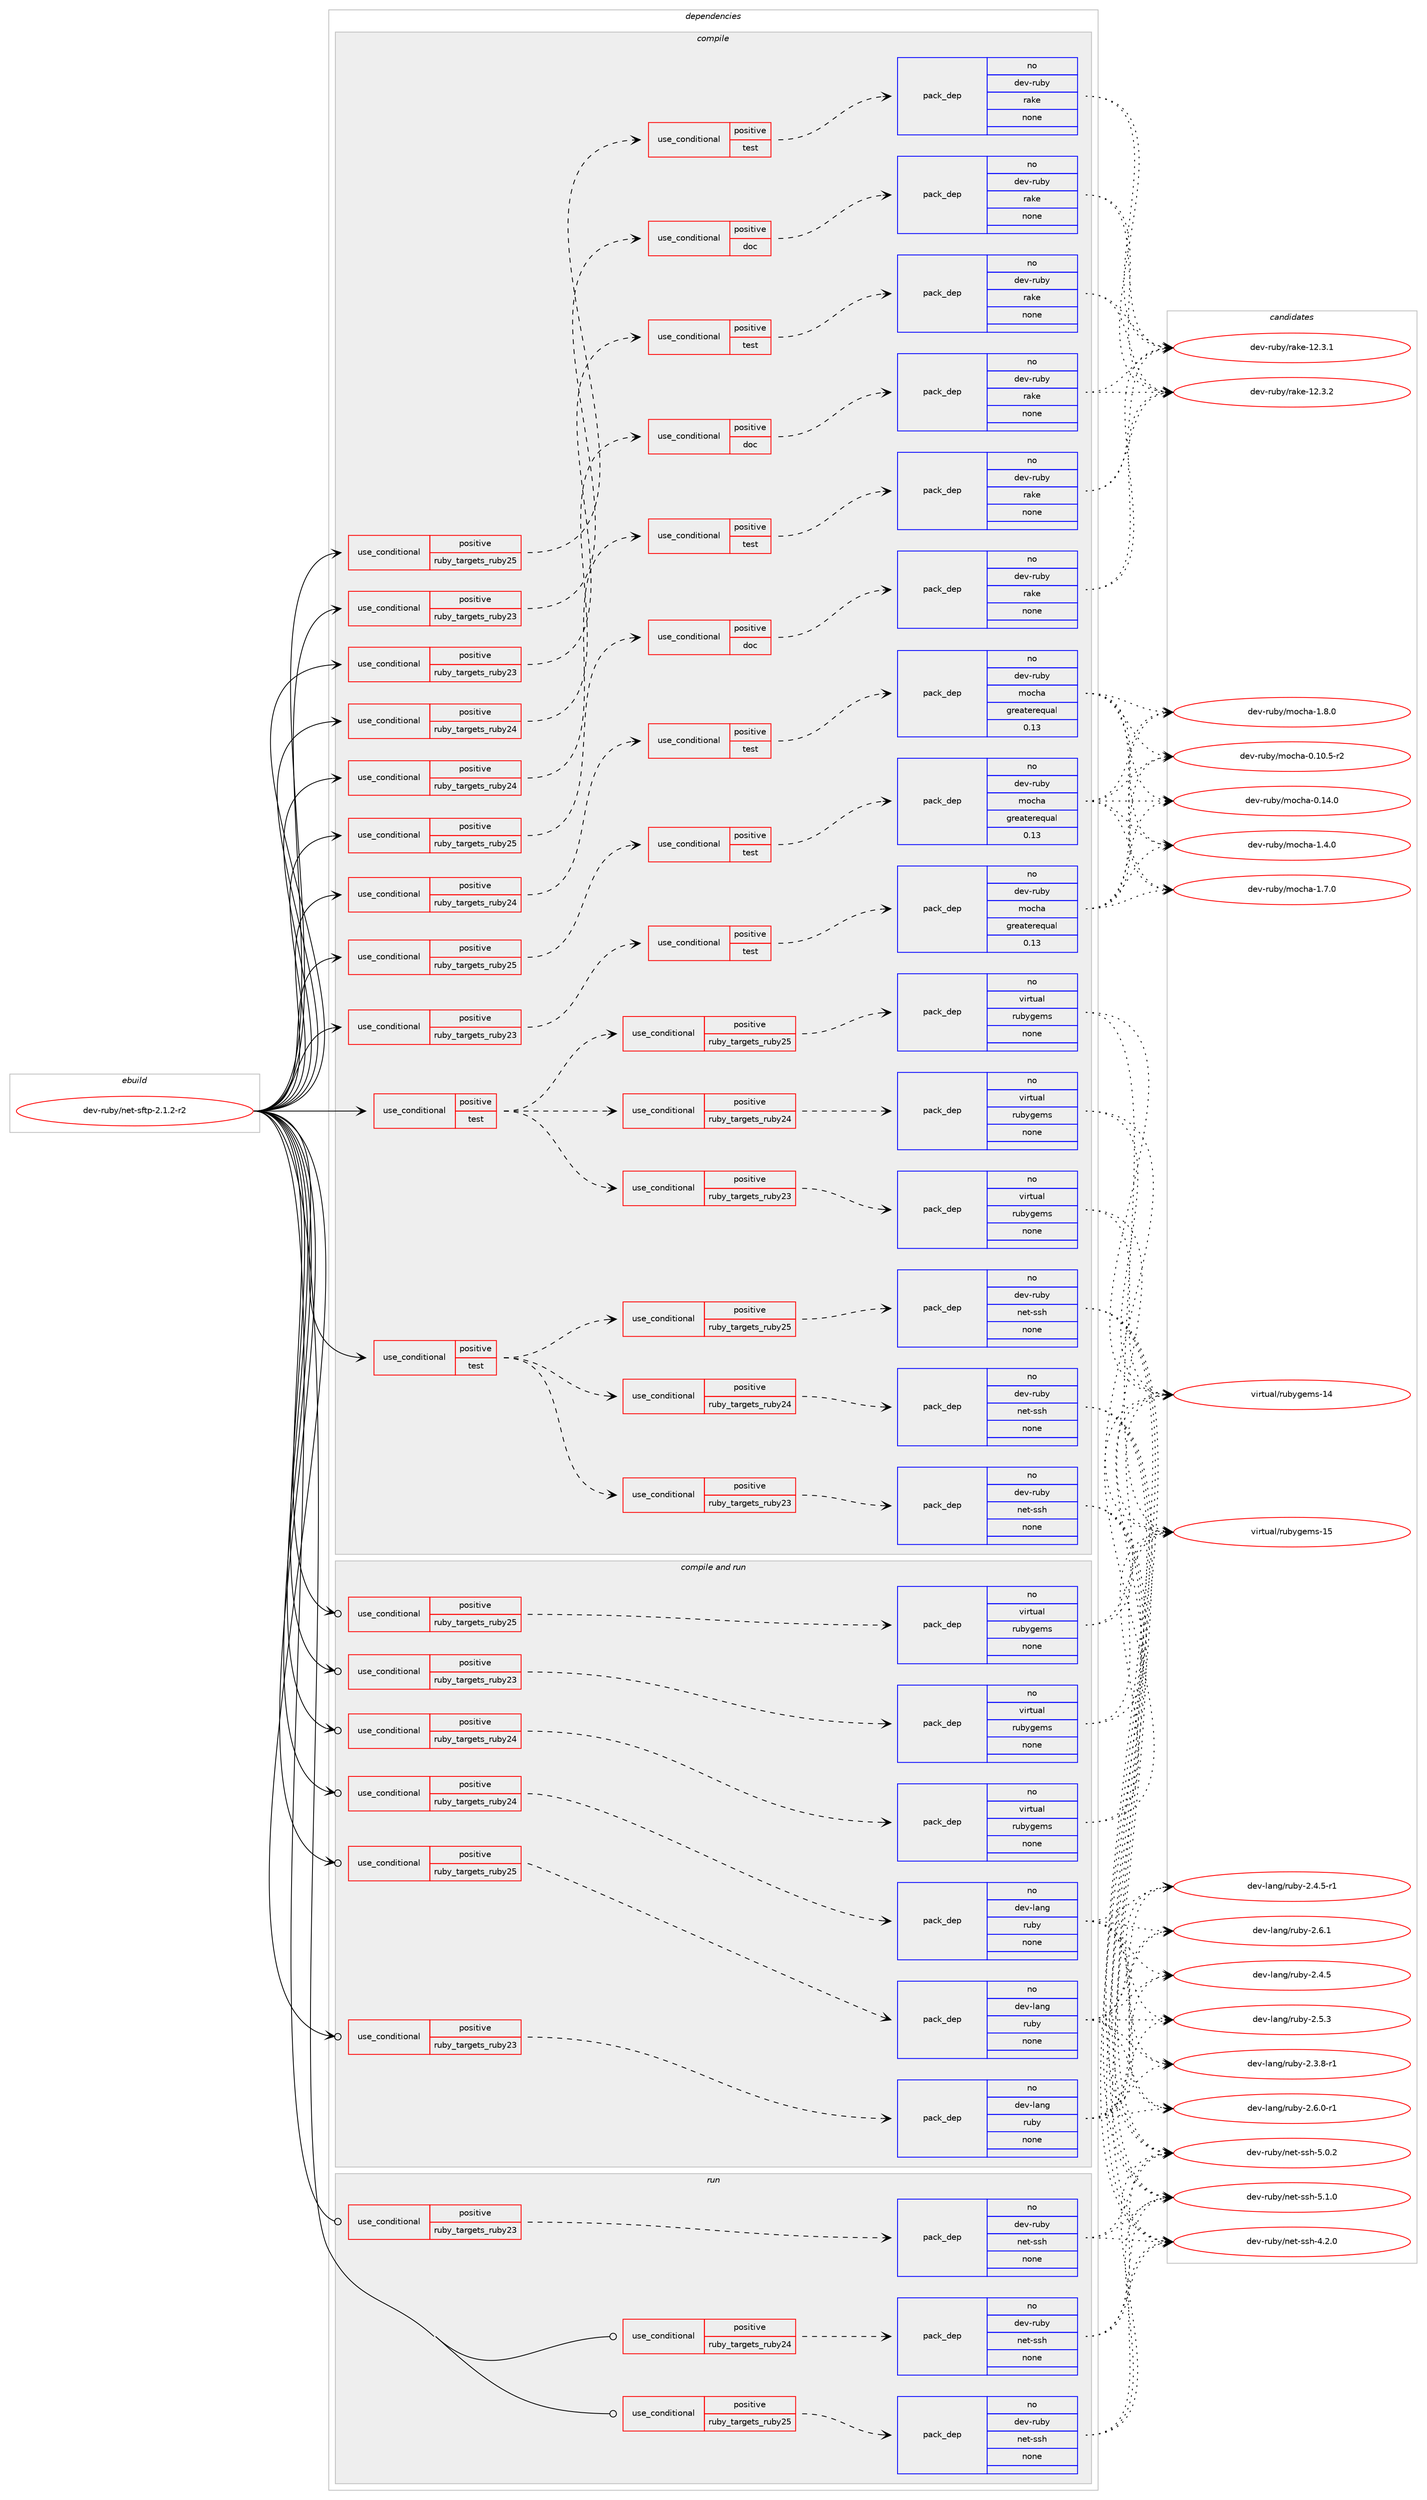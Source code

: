 digraph prolog {

# *************
# Graph options
# *************

newrank=true;
concentrate=true;
compound=true;
graph [rankdir=LR,fontname=Helvetica,fontsize=10,ranksep=1.5];#, ranksep=2.5, nodesep=0.2];
edge  [arrowhead=vee];
node  [fontname=Helvetica,fontsize=10];

# **********
# The ebuild
# **********

subgraph cluster_leftcol {
color=gray;
rank=same;
label=<<i>ebuild</i>>;
id [label="dev-ruby/net-sftp-2.1.2-r2", color=red, width=4, href="../dev-ruby/net-sftp-2.1.2-r2.svg"];
}

# ****************
# The dependencies
# ****************

subgraph cluster_midcol {
color=gray;
label=<<i>dependencies</i>>;
subgraph cluster_compile {
fillcolor="#eeeeee";
style=filled;
label=<<i>compile</i>>;
subgraph cond407207 {
dependency1507328 [label=<<TABLE BORDER="0" CELLBORDER="1" CELLSPACING="0" CELLPADDING="4"><TR><TD ROWSPAN="3" CELLPADDING="10">use_conditional</TD></TR><TR><TD>positive</TD></TR><TR><TD>ruby_targets_ruby23</TD></TR></TABLE>>, shape=none, color=red];
subgraph cond407208 {
dependency1507329 [label=<<TABLE BORDER="0" CELLBORDER="1" CELLSPACING="0" CELLPADDING="4"><TR><TD ROWSPAN="3" CELLPADDING="10">use_conditional</TD></TR><TR><TD>positive</TD></TR><TR><TD>doc</TD></TR></TABLE>>, shape=none, color=red];
subgraph pack1076624 {
dependency1507330 [label=<<TABLE BORDER="0" CELLBORDER="1" CELLSPACING="0" CELLPADDING="4" WIDTH="220"><TR><TD ROWSPAN="6" CELLPADDING="30">pack_dep</TD></TR><TR><TD WIDTH="110">no</TD></TR><TR><TD>dev-ruby</TD></TR><TR><TD>rake</TD></TR><TR><TD>none</TD></TR><TR><TD></TD></TR></TABLE>>, shape=none, color=blue];
}
dependency1507329:e -> dependency1507330:w [weight=20,style="dashed",arrowhead="vee"];
}
dependency1507328:e -> dependency1507329:w [weight=20,style="dashed",arrowhead="vee"];
}
id:e -> dependency1507328:w [weight=20,style="solid",arrowhead="vee"];
subgraph cond407209 {
dependency1507331 [label=<<TABLE BORDER="0" CELLBORDER="1" CELLSPACING="0" CELLPADDING="4"><TR><TD ROWSPAN="3" CELLPADDING="10">use_conditional</TD></TR><TR><TD>positive</TD></TR><TR><TD>ruby_targets_ruby23</TD></TR></TABLE>>, shape=none, color=red];
subgraph cond407210 {
dependency1507332 [label=<<TABLE BORDER="0" CELLBORDER="1" CELLSPACING="0" CELLPADDING="4"><TR><TD ROWSPAN="3" CELLPADDING="10">use_conditional</TD></TR><TR><TD>positive</TD></TR><TR><TD>test</TD></TR></TABLE>>, shape=none, color=red];
subgraph pack1076625 {
dependency1507333 [label=<<TABLE BORDER="0" CELLBORDER="1" CELLSPACING="0" CELLPADDING="4" WIDTH="220"><TR><TD ROWSPAN="6" CELLPADDING="30">pack_dep</TD></TR><TR><TD WIDTH="110">no</TD></TR><TR><TD>dev-ruby</TD></TR><TR><TD>mocha</TD></TR><TR><TD>greaterequal</TD></TR><TR><TD>0.13</TD></TR></TABLE>>, shape=none, color=blue];
}
dependency1507332:e -> dependency1507333:w [weight=20,style="dashed",arrowhead="vee"];
}
dependency1507331:e -> dependency1507332:w [weight=20,style="dashed",arrowhead="vee"];
}
id:e -> dependency1507331:w [weight=20,style="solid",arrowhead="vee"];
subgraph cond407211 {
dependency1507334 [label=<<TABLE BORDER="0" CELLBORDER="1" CELLSPACING="0" CELLPADDING="4"><TR><TD ROWSPAN="3" CELLPADDING="10">use_conditional</TD></TR><TR><TD>positive</TD></TR><TR><TD>ruby_targets_ruby23</TD></TR></TABLE>>, shape=none, color=red];
subgraph cond407212 {
dependency1507335 [label=<<TABLE BORDER="0" CELLBORDER="1" CELLSPACING="0" CELLPADDING="4"><TR><TD ROWSPAN="3" CELLPADDING="10">use_conditional</TD></TR><TR><TD>positive</TD></TR><TR><TD>test</TD></TR></TABLE>>, shape=none, color=red];
subgraph pack1076626 {
dependency1507336 [label=<<TABLE BORDER="0" CELLBORDER="1" CELLSPACING="0" CELLPADDING="4" WIDTH="220"><TR><TD ROWSPAN="6" CELLPADDING="30">pack_dep</TD></TR><TR><TD WIDTH="110">no</TD></TR><TR><TD>dev-ruby</TD></TR><TR><TD>rake</TD></TR><TR><TD>none</TD></TR><TR><TD></TD></TR></TABLE>>, shape=none, color=blue];
}
dependency1507335:e -> dependency1507336:w [weight=20,style="dashed",arrowhead="vee"];
}
dependency1507334:e -> dependency1507335:w [weight=20,style="dashed",arrowhead="vee"];
}
id:e -> dependency1507334:w [weight=20,style="solid",arrowhead="vee"];
subgraph cond407213 {
dependency1507337 [label=<<TABLE BORDER="0" CELLBORDER="1" CELLSPACING="0" CELLPADDING="4"><TR><TD ROWSPAN="3" CELLPADDING="10">use_conditional</TD></TR><TR><TD>positive</TD></TR><TR><TD>ruby_targets_ruby24</TD></TR></TABLE>>, shape=none, color=red];
subgraph cond407214 {
dependency1507338 [label=<<TABLE BORDER="0" CELLBORDER="1" CELLSPACING="0" CELLPADDING="4"><TR><TD ROWSPAN="3" CELLPADDING="10">use_conditional</TD></TR><TR><TD>positive</TD></TR><TR><TD>doc</TD></TR></TABLE>>, shape=none, color=red];
subgraph pack1076627 {
dependency1507339 [label=<<TABLE BORDER="0" CELLBORDER="1" CELLSPACING="0" CELLPADDING="4" WIDTH="220"><TR><TD ROWSPAN="6" CELLPADDING="30">pack_dep</TD></TR><TR><TD WIDTH="110">no</TD></TR><TR><TD>dev-ruby</TD></TR><TR><TD>rake</TD></TR><TR><TD>none</TD></TR><TR><TD></TD></TR></TABLE>>, shape=none, color=blue];
}
dependency1507338:e -> dependency1507339:w [weight=20,style="dashed",arrowhead="vee"];
}
dependency1507337:e -> dependency1507338:w [weight=20,style="dashed",arrowhead="vee"];
}
id:e -> dependency1507337:w [weight=20,style="solid",arrowhead="vee"];
subgraph cond407215 {
dependency1507340 [label=<<TABLE BORDER="0" CELLBORDER="1" CELLSPACING="0" CELLPADDING="4"><TR><TD ROWSPAN="3" CELLPADDING="10">use_conditional</TD></TR><TR><TD>positive</TD></TR><TR><TD>ruby_targets_ruby24</TD></TR></TABLE>>, shape=none, color=red];
subgraph cond407216 {
dependency1507341 [label=<<TABLE BORDER="0" CELLBORDER="1" CELLSPACING="0" CELLPADDING="4"><TR><TD ROWSPAN="3" CELLPADDING="10">use_conditional</TD></TR><TR><TD>positive</TD></TR><TR><TD>test</TD></TR></TABLE>>, shape=none, color=red];
subgraph pack1076628 {
dependency1507342 [label=<<TABLE BORDER="0" CELLBORDER="1" CELLSPACING="0" CELLPADDING="4" WIDTH="220"><TR><TD ROWSPAN="6" CELLPADDING="30">pack_dep</TD></TR><TR><TD WIDTH="110">no</TD></TR><TR><TD>dev-ruby</TD></TR><TR><TD>mocha</TD></TR><TR><TD>greaterequal</TD></TR><TR><TD>0.13</TD></TR></TABLE>>, shape=none, color=blue];
}
dependency1507341:e -> dependency1507342:w [weight=20,style="dashed",arrowhead="vee"];
}
dependency1507340:e -> dependency1507341:w [weight=20,style="dashed",arrowhead="vee"];
}
id:e -> dependency1507340:w [weight=20,style="solid",arrowhead="vee"];
subgraph cond407217 {
dependency1507343 [label=<<TABLE BORDER="0" CELLBORDER="1" CELLSPACING="0" CELLPADDING="4"><TR><TD ROWSPAN="3" CELLPADDING="10">use_conditional</TD></TR><TR><TD>positive</TD></TR><TR><TD>ruby_targets_ruby24</TD></TR></TABLE>>, shape=none, color=red];
subgraph cond407218 {
dependency1507344 [label=<<TABLE BORDER="0" CELLBORDER="1" CELLSPACING="0" CELLPADDING="4"><TR><TD ROWSPAN="3" CELLPADDING="10">use_conditional</TD></TR><TR><TD>positive</TD></TR><TR><TD>test</TD></TR></TABLE>>, shape=none, color=red];
subgraph pack1076629 {
dependency1507345 [label=<<TABLE BORDER="0" CELLBORDER="1" CELLSPACING="0" CELLPADDING="4" WIDTH="220"><TR><TD ROWSPAN="6" CELLPADDING="30">pack_dep</TD></TR><TR><TD WIDTH="110">no</TD></TR><TR><TD>dev-ruby</TD></TR><TR><TD>rake</TD></TR><TR><TD>none</TD></TR><TR><TD></TD></TR></TABLE>>, shape=none, color=blue];
}
dependency1507344:e -> dependency1507345:w [weight=20,style="dashed",arrowhead="vee"];
}
dependency1507343:e -> dependency1507344:w [weight=20,style="dashed",arrowhead="vee"];
}
id:e -> dependency1507343:w [weight=20,style="solid",arrowhead="vee"];
subgraph cond407219 {
dependency1507346 [label=<<TABLE BORDER="0" CELLBORDER="1" CELLSPACING="0" CELLPADDING="4"><TR><TD ROWSPAN="3" CELLPADDING="10">use_conditional</TD></TR><TR><TD>positive</TD></TR><TR><TD>ruby_targets_ruby25</TD></TR></TABLE>>, shape=none, color=red];
subgraph cond407220 {
dependency1507347 [label=<<TABLE BORDER="0" CELLBORDER="1" CELLSPACING="0" CELLPADDING="4"><TR><TD ROWSPAN="3" CELLPADDING="10">use_conditional</TD></TR><TR><TD>positive</TD></TR><TR><TD>doc</TD></TR></TABLE>>, shape=none, color=red];
subgraph pack1076630 {
dependency1507348 [label=<<TABLE BORDER="0" CELLBORDER="1" CELLSPACING="0" CELLPADDING="4" WIDTH="220"><TR><TD ROWSPAN="6" CELLPADDING="30">pack_dep</TD></TR><TR><TD WIDTH="110">no</TD></TR><TR><TD>dev-ruby</TD></TR><TR><TD>rake</TD></TR><TR><TD>none</TD></TR><TR><TD></TD></TR></TABLE>>, shape=none, color=blue];
}
dependency1507347:e -> dependency1507348:w [weight=20,style="dashed",arrowhead="vee"];
}
dependency1507346:e -> dependency1507347:w [weight=20,style="dashed",arrowhead="vee"];
}
id:e -> dependency1507346:w [weight=20,style="solid",arrowhead="vee"];
subgraph cond407221 {
dependency1507349 [label=<<TABLE BORDER="0" CELLBORDER="1" CELLSPACING="0" CELLPADDING="4"><TR><TD ROWSPAN="3" CELLPADDING="10">use_conditional</TD></TR><TR><TD>positive</TD></TR><TR><TD>ruby_targets_ruby25</TD></TR></TABLE>>, shape=none, color=red];
subgraph cond407222 {
dependency1507350 [label=<<TABLE BORDER="0" CELLBORDER="1" CELLSPACING="0" CELLPADDING="4"><TR><TD ROWSPAN="3" CELLPADDING="10">use_conditional</TD></TR><TR><TD>positive</TD></TR><TR><TD>test</TD></TR></TABLE>>, shape=none, color=red];
subgraph pack1076631 {
dependency1507351 [label=<<TABLE BORDER="0" CELLBORDER="1" CELLSPACING="0" CELLPADDING="4" WIDTH="220"><TR><TD ROWSPAN="6" CELLPADDING="30">pack_dep</TD></TR><TR><TD WIDTH="110">no</TD></TR><TR><TD>dev-ruby</TD></TR><TR><TD>mocha</TD></TR><TR><TD>greaterequal</TD></TR><TR><TD>0.13</TD></TR></TABLE>>, shape=none, color=blue];
}
dependency1507350:e -> dependency1507351:w [weight=20,style="dashed",arrowhead="vee"];
}
dependency1507349:e -> dependency1507350:w [weight=20,style="dashed",arrowhead="vee"];
}
id:e -> dependency1507349:w [weight=20,style="solid",arrowhead="vee"];
subgraph cond407223 {
dependency1507352 [label=<<TABLE BORDER="0" CELLBORDER="1" CELLSPACING="0" CELLPADDING="4"><TR><TD ROWSPAN="3" CELLPADDING="10">use_conditional</TD></TR><TR><TD>positive</TD></TR><TR><TD>ruby_targets_ruby25</TD></TR></TABLE>>, shape=none, color=red];
subgraph cond407224 {
dependency1507353 [label=<<TABLE BORDER="0" CELLBORDER="1" CELLSPACING="0" CELLPADDING="4"><TR><TD ROWSPAN="3" CELLPADDING="10">use_conditional</TD></TR><TR><TD>positive</TD></TR><TR><TD>test</TD></TR></TABLE>>, shape=none, color=red];
subgraph pack1076632 {
dependency1507354 [label=<<TABLE BORDER="0" CELLBORDER="1" CELLSPACING="0" CELLPADDING="4" WIDTH="220"><TR><TD ROWSPAN="6" CELLPADDING="30">pack_dep</TD></TR><TR><TD WIDTH="110">no</TD></TR><TR><TD>dev-ruby</TD></TR><TR><TD>rake</TD></TR><TR><TD>none</TD></TR><TR><TD></TD></TR></TABLE>>, shape=none, color=blue];
}
dependency1507353:e -> dependency1507354:w [weight=20,style="dashed",arrowhead="vee"];
}
dependency1507352:e -> dependency1507353:w [weight=20,style="dashed",arrowhead="vee"];
}
id:e -> dependency1507352:w [weight=20,style="solid",arrowhead="vee"];
subgraph cond407225 {
dependency1507355 [label=<<TABLE BORDER="0" CELLBORDER="1" CELLSPACING="0" CELLPADDING="4"><TR><TD ROWSPAN="3" CELLPADDING="10">use_conditional</TD></TR><TR><TD>positive</TD></TR><TR><TD>test</TD></TR></TABLE>>, shape=none, color=red];
subgraph cond407226 {
dependency1507356 [label=<<TABLE BORDER="0" CELLBORDER="1" CELLSPACING="0" CELLPADDING="4"><TR><TD ROWSPAN="3" CELLPADDING="10">use_conditional</TD></TR><TR><TD>positive</TD></TR><TR><TD>ruby_targets_ruby23</TD></TR></TABLE>>, shape=none, color=red];
subgraph pack1076633 {
dependency1507357 [label=<<TABLE BORDER="0" CELLBORDER="1" CELLSPACING="0" CELLPADDING="4" WIDTH="220"><TR><TD ROWSPAN="6" CELLPADDING="30">pack_dep</TD></TR><TR><TD WIDTH="110">no</TD></TR><TR><TD>dev-ruby</TD></TR><TR><TD>net-ssh</TD></TR><TR><TD>none</TD></TR><TR><TD></TD></TR></TABLE>>, shape=none, color=blue];
}
dependency1507356:e -> dependency1507357:w [weight=20,style="dashed",arrowhead="vee"];
}
dependency1507355:e -> dependency1507356:w [weight=20,style="dashed",arrowhead="vee"];
subgraph cond407227 {
dependency1507358 [label=<<TABLE BORDER="0" CELLBORDER="1" CELLSPACING="0" CELLPADDING="4"><TR><TD ROWSPAN="3" CELLPADDING="10">use_conditional</TD></TR><TR><TD>positive</TD></TR><TR><TD>ruby_targets_ruby24</TD></TR></TABLE>>, shape=none, color=red];
subgraph pack1076634 {
dependency1507359 [label=<<TABLE BORDER="0" CELLBORDER="1" CELLSPACING="0" CELLPADDING="4" WIDTH="220"><TR><TD ROWSPAN="6" CELLPADDING="30">pack_dep</TD></TR><TR><TD WIDTH="110">no</TD></TR><TR><TD>dev-ruby</TD></TR><TR><TD>net-ssh</TD></TR><TR><TD>none</TD></TR><TR><TD></TD></TR></TABLE>>, shape=none, color=blue];
}
dependency1507358:e -> dependency1507359:w [weight=20,style="dashed",arrowhead="vee"];
}
dependency1507355:e -> dependency1507358:w [weight=20,style="dashed",arrowhead="vee"];
subgraph cond407228 {
dependency1507360 [label=<<TABLE BORDER="0" CELLBORDER="1" CELLSPACING="0" CELLPADDING="4"><TR><TD ROWSPAN="3" CELLPADDING="10">use_conditional</TD></TR><TR><TD>positive</TD></TR><TR><TD>ruby_targets_ruby25</TD></TR></TABLE>>, shape=none, color=red];
subgraph pack1076635 {
dependency1507361 [label=<<TABLE BORDER="0" CELLBORDER="1" CELLSPACING="0" CELLPADDING="4" WIDTH="220"><TR><TD ROWSPAN="6" CELLPADDING="30">pack_dep</TD></TR><TR><TD WIDTH="110">no</TD></TR><TR><TD>dev-ruby</TD></TR><TR><TD>net-ssh</TD></TR><TR><TD>none</TD></TR><TR><TD></TD></TR></TABLE>>, shape=none, color=blue];
}
dependency1507360:e -> dependency1507361:w [weight=20,style="dashed",arrowhead="vee"];
}
dependency1507355:e -> dependency1507360:w [weight=20,style="dashed",arrowhead="vee"];
}
id:e -> dependency1507355:w [weight=20,style="solid",arrowhead="vee"];
subgraph cond407229 {
dependency1507362 [label=<<TABLE BORDER="0" CELLBORDER="1" CELLSPACING="0" CELLPADDING="4"><TR><TD ROWSPAN="3" CELLPADDING="10">use_conditional</TD></TR><TR><TD>positive</TD></TR><TR><TD>test</TD></TR></TABLE>>, shape=none, color=red];
subgraph cond407230 {
dependency1507363 [label=<<TABLE BORDER="0" CELLBORDER="1" CELLSPACING="0" CELLPADDING="4"><TR><TD ROWSPAN="3" CELLPADDING="10">use_conditional</TD></TR><TR><TD>positive</TD></TR><TR><TD>ruby_targets_ruby23</TD></TR></TABLE>>, shape=none, color=red];
subgraph pack1076636 {
dependency1507364 [label=<<TABLE BORDER="0" CELLBORDER="1" CELLSPACING="0" CELLPADDING="4" WIDTH="220"><TR><TD ROWSPAN="6" CELLPADDING="30">pack_dep</TD></TR><TR><TD WIDTH="110">no</TD></TR><TR><TD>virtual</TD></TR><TR><TD>rubygems</TD></TR><TR><TD>none</TD></TR><TR><TD></TD></TR></TABLE>>, shape=none, color=blue];
}
dependency1507363:e -> dependency1507364:w [weight=20,style="dashed",arrowhead="vee"];
}
dependency1507362:e -> dependency1507363:w [weight=20,style="dashed",arrowhead="vee"];
subgraph cond407231 {
dependency1507365 [label=<<TABLE BORDER="0" CELLBORDER="1" CELLSPACING="0" CELLPADDING="4"><TR><TD ROWSPAN="3" CELLPADDING="10">use_conditional</TD></TR><TR><TD>positive</TD></TR><TR><TD>ruby_targets_ruby24</TD></TR></TABLE>>, shape=none, color=red];
subgraph pack1076637 {
dependency1507366 [label=<<TABLE BORDER="0" CELLBORDER="1" CELLSPACING="0" CELLPADDING="4" WIDTH="220"><TR><TD ROWSPAN="6" CELLPADDING="30">pack_dep</TD></TR><TR><TD WIDTH="110">no</TD></TR><TR><TD>virtual</TD></TR><TR><TD>rubygems</TD></TR><TR><TD>none</TD></TR><TR><TD></TD></TR></TABLE>>, shape=none, color=blue];
}
dependency1507365:e -> dependency1507366:w [weight=20,style="dashed",arrowhead="vee"];
}
dependency1507362:e -> dependency1507365:w [weight=20,style="dashed",arrowhead="vee"];
subgraph cond407232 {
dependency1507367 [label=<<TABLE BORDER="0" CELLBORDER="1" CELLSPACING="0" CELLPADDING="4"><TR><TD ROWSPAN="3" CELLPADDING="10">use_conditional</TD></TR><TR><TD>positive</TD></TR><TR><TD>ruby_targets_ruby25</TD></TR></TABLE>>, shape=none, color=red];
subgraph pack1076638 {
dependency1507368 [label=<<TABLE BORDER="0" CELLBORDER="1" CELLSPACING="0" CELLPADDING="4" WIDTH="220"><TR><TD ROWSPAN="6" CELLPADDING="30">pack_dep</TD></TR><TR><TD WIDTH="110">no</TD></TR><TR><TD>virtual</TD></TR><TR><TD>rubygems</TD></TR><TR><TD>none</TD></TR><TR><TD></TD></TR></TABLE>>, shape=none, color=blue];
}
dependency1507367:e -> dependency1507368:w [weight=20,style="dashed",arrowhead="vee"];
}
dependency1507362:e -> dependency1507367:w [weight=20,style="dashed",arrowhead="vee"];
}
id:e -> dependency1507362:w [weight=20,style="solid",arrowhead="vee"];
}
subgraph cluster_compileandrun {
fillcolor="#eeeeee";
style=filled;
label=<<i>compile and run</i>>;
subgraph cond407233 {
dependency1507369 [label=<<TABLE BORDER="0" CELLBORDER="1" CELLSPACING="0" CELLPADDING="4"><TR><TD ROWSPAN="3" CELLPADDING="10">use_conditional</TD></TR><TR><TD>positive</TD></TR><TR><TD>ruby_targets_ruby23</TD></TR></TABLE>>, shape=none, color=red];
subgraph pack1076639 {
dependency1507370 [label=<<TABLE BORDER="0" CELLBORDER="1" CELLSPACING="0" CELLPADDING="4" WIDTH="220"><TR><TD ROWSPAN="6" CELLPADDING="30">pack_dep</TD></TR><TR><TD WIDTH="110">no</TD></TR><TR><TD>dev-lang</TD></TR><TR><TD>ruby</TD></TR><TR><TD>none</TD></TR><TR><TD></TD></TR></TABLE>>, shape=none, color=blue];
}
dependency1507369:e -> dependency1507370:w [weight=20,style="dashed",arrowhead="vee"];
}
id:e -> dependency1507369:w [weight=20,style="solid",arrowhead="odotvee"];
subgraph cond407234 {
dependency1507371 [label=<<TABLE BORDER="0" CELLBORDER="1" CELLSPACING="0" CELLPADDING="4"><TR><TD ROWSPAN="3" CELLPADDING="10">use_conditional</TD></TR><TR><TD>positive</TD></TR><TR><TD>ruby_targets_ruby23</TD></TR></TABLE>>, shape=none, color=red];
subgraph pack1076640 {
dependency1507372 [label=<<TABLE BORDER="0" CELLBORDER="1" CELLSPACING="0" CELLPADDING="4" WIDTH="220"><TR><TD ROWSPAN="6" CELLPADDING="30">pack_dep</TD></TR><TR><TD WIDTH="110">no</TD></TR><TR><TD>virtual</TD></TR><TR><TD>rubygems</TD></TR><TR><TD>none</TD></TR><TR><TD></TD></TR></TABLE>>, shape=none, color=blue];
}
dependency1507371:e -> dependency1507372:w [weight=20,style="dashed",arrowhead="vee"];
}
id:e -> dependency1507371:w [weight=20,style="solid",arrowhead="odotvee"];
subgraph cond407235 {
dependency1507373 [label=<<TABLE BORDER="0" CELLBORDER="1" CELLSPACING="0" CELLPADDING="4"><TR><TD ROWSPAN="3" CELLPADDING="10">use_conditional</TD></TR><TR><TD>positive</TD></TR><TR><TD>ruby_targets_ruby24</TD></TR></TABLE>>, shape=none, color=red];
subgraph pack1076641 {
dependency1507374 [label=<<TABLE BORDER="0" CELLBORDER="1" CELLSPACING="0" CELLPADDING="4" WIDTH="220"><TR><TD ROWSPAN="6" CELLPADDING="30">pack_dep</TD></TR><TR><TD WIDTH="110">no</TD></TR><TR><TD>dev-lang</TD></TR><TR><TD>ruby</TD></TR><TR><TD>none</TD></TR><TR><TD></TD></TR></TABLE>>, shape=none, color=blue];
}
dependency1507373:e -> dependency1507374:w [weight=20,style="dashed",arrowhead="vee"];
}
id:e -> dependency1507373:w [weight=20,style="solid",arrowhead="odotvee"];
subgraph cond407236 {
dependency1507375 [label=<<TABLE BORDER="0" CELLBORDER="1" CELLSPACING="0" CELLPADDING="4"><TR><TD ROWSPAN="3" CELLPADDING="10">use_conditional</TD></TR><TR><TD>positive</TD></TR><TR><TD>ruby_targets_ruby24</TD></TR></TABLE>>, shape=none, color=red];
subgraph pack1076642 {
dependency1507376 [label=<<TABLE BORDER="0" CELLBORDER="1" CELLSPACING="0" CELLPADDING="4" WIDTH="220"><TR><TD ROWSPAN="6" CELLPADDING="30">pack_dep</TD></TR><TR><TD WIDTH="110">no</TD></TR><TR><TD>virtual</TD></TR><TR><TD>rubygems</TD></TR><TR><TD>none</TD></TR><TR><TD></TD></TR></TABLE>>, shape=none, color=blue];
}
dependency1507375:e -> dependency1507376:w [weight=20,style="dashed",arrowhead="vee"];
}
id:e -> dependency1507375:w [weight=20,style="solid",arrowhead="odotvee"];
subgraph cond407237 {
dependency1507377 [label=<<TABLE BORDER="0" CELLBORDER="1" CELLSPACING="0" CELLPADDING="4"><TR><TD ROWSPAN="3" CELLPADDING="10">use_conditional</TD></TR><TR><TD>positive</TD></TR><TR><TD>ruby_targets_ruby25</TD></TR></TABLE>>, shape=none, color=red];
subgraph pack1076643 {
dependency1507378 [label=<<TABLE BORDER="0" CELLBORDER="1" CELLSPACING="0" CELLPADDING="4" WIDTH="220"><TR><TD ROWSPAN="6" CELLPADDING="30">pack_dep</TD></TR><TR><TD WIDTH="110">no</TD></TR><TR><TD>dev-lang</TD></TR><TR><TD>ruby</TD></TR><TR><TD>none</TD></TR><TR><TD></TD></TR></TABLE>>, shape=none, color=blue];
}
dependency1507377:e -> dependency1507378:w [weight=20,style="dashed",arrowhead="vee"];
}
id:e -> dependency1507377:w [weight=20,style="solid",arrowhead="odotvee"];
subgraph cond407238 {
dependency1507379 [label=<<TABLE BORDER="0" CELLBORDER="1" CELLSPACING="0" CELLPADDING="4"><TR><TD ROWSPAN="3" CELLPADDING="10">use_conditional</TD></TR><TR><TD>positive</TD></TR><TR><TD>ruby_targets_ruby25</TD></TR></TABLE>>, shape=none, color=red];
subgraph pack1076644 {
dependency1507380 [label=<<TABLE BORDER="0" CELLBORDER="1" CELLSPACING="0" CELLPADDING="4" WIDTH="220"><TR><TD ROWSPAN="6" CELLPADDING="30">pack_dep</TD></TR><TR><TD WIDTH="110">no</TD></TR><TR><TD>virtual</TD></TR><TR><TD>rubygems</TD></TR><TR><TD>none</TD></TR><TR><TD></TD></TR></TABLE>>, shape=none, color=blue];
}
dependency1507379:e -> dependency1507380:w [weight=20,style="dashed",arrowhead="vee"];
}
id:e -> dependency1507379:w [weight=20,style="solid",arrowhead="odotvee"];
}
subgraph cluster_run {
fillcolor="#eeeeee";
style=filled;
label=<<i>run</i>>;
subgraph cond407239 {
dependency1507381 [label=<<TABLE BORDER="0" CELLBORDER="1" CELLSPACING="0" CELLPADDING="4"><TR><TD ROWSPAN="3" CELLPADDING="10">use_conditional</TD></TR><TR><TD>positive</TD></TR><TR><TD>ruby_targets_ruby23</TD></TR></TABLE>>, shape=none, color=red];
subgraph pack1076645 {
dependency1507382 [label=<<TABLE BORDER="0" CELLBORDER="1" CELLSPACING="0" CELLPADDING="4" WIDTH="220"><TR><TD ROWSPAN="6" CELLPADDING="30">pack_dep</TD></TR><TR><TD WIDTH="110">no</TD></TR><TR><TD>dev-ruby</TD></TR><TR><TD>net-ssh</TD></TR><TR><TD>none</TD></TR><TR><TD></TD></TR></TABLE>>, shape=none, color=blue];
}
dependency1507381:e -> dependency1507382:w [weight=20,style="dashed",arrowhead="vee"];
}
id:e -> dependency1507381:w [weight=20,style="solid",arrowhead="odot"];
subgraph cond407240 {
dependency1507383 [label=<<TABLE BORDER="0" CELLBORDER="1" CELLSPACING="0" CELLPADDING="4"><TR><TD ROWSPAN="3" CELLPADDING="10">use_conditional</TD></TR><TR><TD>positive</TD></TR><TR><TD>ruby_targets_ruby24</TD></TR></TABLE>>, shape=none, color=red];
subgraph pack1076646 {
dependency1507384 [label=<<TABLE BORDER="0" CELLBORDER="1" CELLSPACING="0" CELLPADDING="4" WIDTH="220"><TR><TD ROWSPAN="6" CELLPADDING="30">pack_dep</TD></TR><TR><TD WIDTH="110">no</TD></TR><TR><TD>dev-ruby</TD></TR><TR><TD>net-ssh</TD></TR><TR><TD>none</TD></TR><TR><TD></TD></TR></TABLE>>, shape=none, color=blue];
}
dependency1507383:e -> dependency1507384:w [weight=20,style="dashed",arrowhead="vee"];
}
id:e -> dependency1507383:w [weight=20,style="solid",arrowhead="odot"];
subgraph cond407241 {
dependency1507385 [label=<<TABLE BORDER="0" CELLBORDER="1" CELLSPACING="0" CELLPADDING="4"><TR><TD ROWSPAN="3" CELLPADDING="10">use_conditional</TD></TR><TR><TD>positive</TD></TR><TR><TD>ruby_targets_ruby25</TD></TR></TABLE>>, shape=none, color=red];
subgraph pack1076647 {
dependency1507386 [label=<<TABLE BORDER="0" CELLBORDER="1" CELLSPACING="0" CELLPADDING="4" WIDTH="220"><TR><TD ROWSPAN="6" CELLPADDING="30">pack_dep</TD></TR><TR><TD WIDTH="110">no</TD></TR><TR><TD>dev-ruby</TD></TR><TR><TD>net-ssh</TD></TR><TR><TD>none</TD></TR><TR><TD></TD></TR></TABLE>>, shape=none, color=blue];
}
dependency1507385:e -> dependency1507386:w [weight=20,style="dashed",arrowhead="vee"];
}
id:e -> dependency1507385:w [weight=20,style="solid",arrowhead="odot"];
}
}

# **************
# The candidates
# **************

subgraph cluster_choices {
rank=same;
color=gray;
label=<<i>candidates</i>>;

subgraph choice1076624 {
color=black;
nodesep=1;
choice1001011184511411798121471149710710145495046514649 [label="dev-ruby/rake-12.3.1", color=red, width=4,href="../dev-ruby/rake-12.3.1.svg"];
choice1001011184511411798121471149710710145495046514650 [label="dev-ruby/rake-12.3.2", color=red, width=4,href="../dev-ruby/rake-12.3.2.svg"];
dependency1507330:e -> choice1001011184511411798121471149710710145495046514649:w [style=dotted,weight="100"];
dependency1507330:e -> choice1001011184511411798121471149710710145495046514650:w [style=dotted,weight="100"];
}
subgraph choice1076625 {
color=black;
nodesep=1;
choice1001011184511411798121471091119910497454846494846534511450 [label="dev-ruby/mocha-0.10.5-r2", color=red, width=4,href="../dev-ruby/mocha-0.10.5-r2.svg"];
choice100101118451141179812147109111991049745484649524648 [label="dev-ruby/mocha-0.14.0", color=red, width=4,href="../dev-ruby/mocha-0.14.0.svg"];
choice1001011184511411798121471091119910497454946524648 [label="dev-ruby/mocha-1.4.0", color=red, width=4,href="../dev-ruby/mocha-1.4.0.svg"];
choice1001011184511411798121471091119910497454946554648 [label="dev-ruby/mocha-1.7.0", color=red, width=4,href="../dev-ruby/mocha-1.7.0.svg"];
choice1001011184511411798121471091119910497454946564648 [label="dev-ruby/mocha-1.8.0", color=red, width=4,href="../dev-ruby/mocha-1.8.0.svg"];
dependency1507333:e -> choice1001011184511411798121471091119910497454846494846534511450:w [style=dotted,weight="100"];
dependency1507333:e -> choice100101118451141179812147109111991049745484649524648:w [style=dotted,weight="100"];
dependency1507333:e -> choice1001011184511411798121471091119910497454946524648:w [style=dotted,weight="100"];
dependency1507333:e -> choice1001011184511411798121471091119910497454946554648:w [style=dotted,weight="100"];
dependency1507333:e -> choice1001011184511411798121471091119910497454946564648:w [style=dotted,weight="100"];
}
subgraph choice1076626 {
color=black;
nodesep=1;
choice1001011184511411798121471149710710145495046514649 [label="dev-ruby/rake-12.3.1", color=red, width=4,href="../dev-ruby/rake-12.3.1.svg"];
choice1001011184511411798121471149710710145495046514650 [label="dev-ruby/rake-12.3.2", color=red, width=4,href="../dev-ruby/rake-12.3.2.svg"];
dependency1507336:e -> choice1001011184511411798121471149710710145495046514649:w [style=dotted,weight="100"];
dependency1507336:e -> choice1001011184511411798121471149710710145495046514650:w [style=dotted,weight="100"];
}
subgraph choice1076627 {
color=black;
nodesep=1;
choice1001011184511411798121471149710710145495046514649 [label="dev-ruby/rake-12.3.1", color=red, width=4,href="../dev-ruby/rake-12.3.1.svg"];
choice1001011184511411798121471149710710145495046514650 [label="dev-ruby/rake-12.3.2", color=red, width=4,href="../dev-ruby/rake-12.3.2.svg"];
dependency1507339:e -> choice1001011184511411798121471149710710145495046514649:w [style=dotted,weight="100"];
dependency1507339:e -> choice1001011184511411798121471149710710145495046514650:w [style=dotted,weight="100"];
}
subgraph choice1076628 {
color=black;
nodesep=1;
choice1001011184511411798121471091119910497454846494846534511450 [label="dev-ruby/mocha-0.10.5-r2", color=red, width=4,href="../dev-ruby/mocha-0.10.5-r2.svg"];
choice100101118451141179812147109111991049745484649524648 [label="dev-ruby/mocha-0.14.0", color=red, width=4,href="../dev-ruby/mocha-0.14.0.svg"];
choice1001011184511411798121471091119910497454946524648 [label="dev-ruby/mocha-1.4.0", color=red, width=4,href="../dev-ruby/mocha-1.4.0.svg"];
choice1001011184511411798121471091119910497454946554648 [label="dev-ruby/mocha-1.7.0", color=red, width=4,href="../dev-ruby/mocha-1.7.0.svg"];
choice1001011184511411798121471091119910497454946564648 [label="dev-ruby/mocha-1.8.0", color=red, width=4,href="../dev-ruby/mocha-1.8.0.svg"];
dependency1507342:e -> choice1001011184511411798121471091119910497454846494846534511450:w [style=dotted,weight="100"];
dependency1507342:e -> choice100101118451141179812147109111991049745484649524648:w [style=dotted,weight="100"];
dependency1507342:e -> choice1001011184511411798121471091119910497454946524648:w [style=dotted,weight="100"];
dependency1507342:e -> choice1001011184511411798121471091119910497454946554648:w [style=dotted,weight="100"];
dependency1507342:e -> choice1001011184511411798121471091119910497454946564648:w [style=dotted,weight="100"];
}
subgraph choice1076629 {
color=black;
nodesep=1;
choice1001011184511411798121471149710710145495046514649 [label="dev-ruby/rake-12.3.1", color=red, width=4,href="../dev-ruby/rake-12.3.1.svg"];
choice1001011184511411798121471149710710145495046514650 [label="dev-ruby/rake-12.3.2", color=red, width=4,href="../dev-ruby/rake-12.3.2.svg"];
dependency1507345:e -> choice1001011184511411798121471149710710145495046514649:w [style=dotted,weight="100"];
dependency1507345:e -> choice1001011184511411798121471149710710145495046514650:w [style=dotted,weight="100"];
}
subgraph choice1076630 {
color=black;
nodesep=1;
choice1001011184511411798121471149710710145495046514649 [label="dev-ruby/rake-12.3.1", color=red, width=4,href="../dev-ruby/rake-12.3.1.svg"];
choice1001011184511411798121471149710710145495046514650 [label="dev-ruby/rake-12.3.2", color=red, width=4,href="../dev-ruby/rake-12.3.2.svg"];
dependency1507348:e -> choice1001011184511411798121471149710710145495046514649:w [style=dotted,weight="100"];
dependency1507348:e -> choice1001011184511411798121471149710710145495046514650:w [style=dotted,weight="100"];
}
subgraph choice1076631 {
color=black;
nodesep=1;
choice1001011184511411798121471091119910497454846494846534511450 [label="dev-ruby/mocha-0.10.5-r2", color=red, width=4,href="../dev-ruby/mocha-0.10.5-r2.svg"];
choice100101118451141179812147109111991049745484649524648 [label="dev-ruby/mocha-0.14.0", color=red, width=4,href="../dev-ruby/mocha-0.14.0.svg"];
choice1001011184511411798121471091119910497454946524648 [label="dev-ruby/mocha-1.4.0", color=red, width=4,href="../dev-ruby/mocha-1.4.0.svg"];
choice1001011184511411798121471091119910497454946554648 [label="dev-ruby/mocha-1.7.0", color=red, width=4,href="../dev-ruby/mocha-1.7.0.svg"];
choice1001011184511411798121471091119910497454946564648 [label="dev-ruby/mocha-1.8.0", color=red, width=4,href="../dev-ruby/mocha-1.8.0.svg"];
dependency1507351:e -> choice1001011184511411798121471091119910497454846494846534511450:w [style=dotted,weight="100"];
dependency1507351:e -> choice100101118451141179812147109111991049745484649524648:w [style=dotted,weight="100"];
dependency1507351:e -> choice1001011184511411798121471091119910497454946524648:w [style=dotted,weight="100"];
dependency1507351:e -> choice1001011184511411798121471091119910497454946554648:w [style=dotted,weight="100"];
dependency1507351:e -> choice1001011184511411798121471091119910497454946564648:w [style=dotted,weight="100"];
}
subgraph choice1076632 {
color=black;
nodesep=1;
choice1001011184511411798121471149710710145495046514649 [label="dev-ruby/rake-12.3.1", color=red, width=4,href="../dev-ruby/rake-12.3.1.svg"];
choice1001011184511411798121471149710710145495046514650 [label="dev-ruby/rake-12.3.2", color=red, width=4,href="../dev-ruby/rake-12.3.2.svg"];
dependency1507354:e -> choice1001011184511411798121471149710710145495046514649:w [style=dotted,weight="100"];
dependency1507354:e -> choice1001011184511411798121471149710710145495046514650:w [style=dotted,weight="100"];
}
subgraph choice1076633 {
color=black;
nodesep=1;
choice10010111845114117981214711010111645115115104455246504648 [label="dev-ruby/net-ssh-4.2.0", color=red, width=4,href="../dev-ruby/net-ssh-4.2.0.svg"];
choice10010111845114117981214711010111645115115104455346484650 [label="dev-ruby/net-ssh-5.0.2", color=red, width=4,href="../dev-ruby/net-ssh-5.0.2.svg"];
choice10010111845114117981214711010111645115115104455346494648 [label="dev-ruby/net-ssh-5.1.0", color=red, width=4,href="../dev-ruby/net-ssh-5.1.0.svg"];
dependency1507357:e -> choice10010111845114117981214711010111645115115104455246504648:w [style=dotted,weight="100"];
dependency1507357:e -> choice10010111845114117981214711010111645115115104455346484650:w [style=dotted,weight="100"];
dependency1507357:e -> choice10010111845114117981214711010111645115115104455346494648:w [style=dotted,weight="100"];
}
subgraph choice1076634 {
color=black;
nodesep=1;
choice10010111845114117981214711010111645115115104455246504648 [label="dev-ruby/net-ssh-4.2.0", color=red, width=4,href="../dev-ruby/net-ssh-4.2.0.svg"];
choice10010111845114117981214711010111645115115104455346484650 [label="dev-ruby/net-ssh-5.0.2", color=red, width=4,href="../dev-ruby/net-ssh-5.0.2.svg"];
choice10010111845114117981214711010111645115115104455346494648 [label="dev-ruby/net-ssh-5.1.0", color=red, width=4,href="../dev-ruby/net-ssh-5.1.0.svg"];
dependency1507359:e -> choice10010111845114117981214711010111645115115104455246504648:w [style=dotted,weight="100"];
dependency1507359:e -> choice10010111845114117981214711010111645115115104455346484650:w [style=dotted,weight="100"];
dependency1507359:e -> choice10010111845114117981214711010111645115115104455346494648:w [style=dotted,weight="100"];
}
subgraph choice1076635 {
color=black;
nodesep=1;
choice10010111845114117981214711010111645115115104455246504648 [label="dev-ruby/net-ssh-4.2.0", color=red, width=4,href="../dev-ruby/net-ssh-4.2.0.svg"];
choice10010111845114117981214711010111645115115104455346484650 [label="dev-ruby/net-ssh-5.0.2", color=red, width=4,href="../dev-ruby/net-ssh-5.0.2.svg"];
choice10010111845114117981214711010111645115115104455346494648 [label="dev-ruby/net-ssh-5.1.0", color=red, width=4,href="../dev-ruby/net-ssh-5.1.0.svg"];
dependency1507361:e -> choice10010111845114117981214711010111645115115104455246504648:w [style=dotted,weight="100"];
dependency1507361:e -> choice10010111845114117981214711010111645115115104455346484650:w [style=dotted,weight="100"];
dependency1507361:e -> choice10010111845114117981214711010111645115115104455346494648:w [style=dotted,weight="100"];
}
subgraph choice1076636 {
color=black;
nodesep=1;
choice118105114116117971084711411798121103101109115454952 [label="virtual/rubygems-14", color=red, width=4,href="../virtual/rubygems-14.svg"];
choice118105114116117971084711411798121103101109115454953 [label="virtual/rubygems-15", color=red, width=4,href="../virtual/rubygems-15.svg"];
dependency1507364:e -> choice118105114116117971084711411798121103101109115454952:w [style=dotted,weight="100"];
dependency1507364:e -> choice118105114116117971084711411798121103101109115454953:w [style=dotted,weight="100"];
}
subgraph choice1076637 {
color=black;
nodesep=1;
choice118105114116117971084711411798121103101109115454952 [label="virtual/rubygems-14", color=red, width=4,href="../virtual/rubygems-14.svg"];
choice118105114116117971084711411798121103101109115454953 [label="virtual/rubygems-15", color=red, width=4,href="../virtual/rubygems-15.svg"];
dependency1507366:e -> choice118105114116117971084711411798121103101109115454952:w [style=dotted,weight="100"];
dependency1507366:e -> choice118105114116117971084711411798121103101109115454953:w [style=dotted,weight="100"];
}
subgraph choice1076638 {
color=black;
nodesep=1;
choice118105114116117971084711411798121103101109115454952 [label="virtual/rubygems-14", color=red, width=4,href="../virtual/rubygems-14.svg"];
choice118105114116117971084711411798121103101109115454953 [label="virtual/rubygems-15", color=red, width=4,href="../virtual/rubygems-15.svg"];
dependency1507368:e -> choice118105114116117971084711411798121103101109115454952:w [style=dotted,weight="100"];
dependency1507368:e -> choice118105114116117971084711411798121103101109115454953:w [style=dotted,weight="100"];
}
subgraph choice1076639 {
color=black;
nodesep=1;
choice100101118451089711010347114117981214550465146564511449 [label="dev-lang/ruby-2.3.8-r1", color=red, width=4,href="../dev-lang/ruby-2.3.8-r1.svg"];
choice10010111845108971101034711411798121455046524653 [label="dev-lang/ruby-2.4.5", color=red, width=4,href="../dev-lang/ruby-2.4.5.svg"];
choice100101118451089711010347114117981214550465246534511449 [label="dev-lang/ruby-2.4.5-r1", color=red, width=4,href="../dev-lang/ruby-2.4.5-r1.svg"];
choice10010111845108971101034711411798121455046534651 [label="dev-lang/ruby-2.5.3", color=red, width=4,href="../dev-lang/ruby-2.5.3.svg"];
choice100101118451089711010347114117981214550465446484511449 [label="dev-lang/ruby-2.6.0-r1", color=red, width=4,href="../dev-lang/ruby-2.6.0-r1.svg"];
choice10010111845108971101034711411798121455046544649 [label="dev-lang/ruby-2.6.1", color=red, width=4,href="../dev-lang/ruby-2.6.1.svg"];
dependency1507370:e -> choice100101118451089711010347114117981214550465146564511449:w [style=dotted,weight="100"];
dependency1507370:e -> choice10010111845108971101034711411798121455046524653:w [style=dotted,weight="100"];
dependency1507370:e -> choice100101118451089711010347114117981214550465246534511449:w [style=dotted,weight="100"];
dependency1507370:e -> choice10010111845108971101034711411798121455046534651:w [style=dotted,weight="100"];
dependency1507370:e -> choice100101118451089711010347114117981214550465446484511449:w [style=dotted,weight="100"];
dependency1507370:e -> choice10010111845108971101034711411798121455046544649:w [style=dotted,weight="100"];
}
subgraph choice1076640 {
color=black;
nodesep=1;
choice118105114116117971084711411798121103101109115454952 [label="virtual/rubygems-14", color=red, width=4,href="../virtual/rubygems-14.svg"];
choice118105114116117971084711411798121103101109115454953 [label="virtual/rubygems-15", color=red, width=4,href="../virtual/rubygems-15.svg"];
dependency1507372:e -> choice118105114116117971084711411798121103101109115454952:w [style=dotted,weight="100"];
dependency1507372:e -> choice118105114116117971084711411798121103101109115454953:w [style=dotted,weight="100"];
}
subgraph choice1076641 {
color=black;
nodesep=1;
choice100101118451089711010347114117981214550465146564511449 [label="dev-lang/ruby-2.3.8-r1", color=red, width=4,href="../dev-lang/ruby-2.3.8-r1.svg"];
choice10010111845108971101034711411798121455046524653 [label="dev-lang/ruby-2.4.5", color=red, width=4,href="../dev-lang/ruby-2.4.5.svg"];
choice100101118451089711010347114117981214550465246534511449 [label="dev-lang/ruby-2.4.5-r1", color=red, width=4,href="../dev-lang/ruby-2.4.5-r1.svg"];
choice10010111845108971101034711411798121455046534651 [label="dev-lang/ruby-2.5.3", color=red, width=4,href="../dev-lang/ruby-2.5.3.svg"];
choice100101118451089711010347114117981214550465446484511449 [label="dev-lang/ruby-2.6.0-r1", color=red, width=4,href="../dev-lang/ruby-2.6.0-r1.svg"];
choice10010111845108971101034711411798121455046544649 [label="dev-lang/ruby-2.6.1", color=red, width=4,href="../dev-lang/ruby-2.6.1.svg"];
dependency1507374:e -> choice100101118451089711010347114117981214550465146564511449:w [style=dotted,weight="100"];
dependency1507374:e -> choice10010111845108971101034711411798121455046524653:w [style=dotted,weight="100"];
dependency1507374:e -> choice100101118451089711010347114117981214550465246534511449:w [style=dotted,weight="100"];
dependency1507374:e -> choice10010111845108971101034711411798121455046534651:w [style=dotted,weight="100"];
dependency1507374:e -> choice100101118451089711010347114117981214550465446484511449:w [style=dotted,weight="100"];
dependency1507374:e -> choice10010111845108971101034711411798121455046544649:w [style=dotted,weight="100"];
}
subgraph choice1076642 {
color=black;
nodesep=1;
choice118105114116117971084711411798121103101109115454952 [label="virtual/rubygems-14", color=red, width=4,href="../virtual/rubygems-14.svg"];
choice118105114116117971084711411798121103101109115454953 [label="virtual/rubygems-15", color=red, width=4,href="../virtual/rubygems-15.svg"];
dependency1507376:e -> choice118105114116117971084711411798121103101109115454952:w [style=dotted,weight="100"];
dependency1507376:e -> choice118105114116117971084711411798121103101109115454953:w [style=dotted,weight="100"];
}
subgraph choice1076643 {
color=black;
nodesep=1;
choice100101118451089711010347114117981214550465146564511449 [label="dev-lang/ruby-2.3.8-r1", color=red, width=4,href="../dev-lang/ruby-2.3.8-r1.svg"];
choice10010111845108971101034711411798121455046524653 [label="dev-lang/ruby-2.4.5", color=red, width=4,href="../dev-lang/ruby-2.4.5.svg"];
choice100101118451089711010347114117981214550465246534511449 [label="dev-lang/ruby-2.4.5-r1", color=red, width=4,href="../dev-lang/ruby-2.4.5-r1.svg"];
choice10010111845108971101034711411798121455046534651 [label="dev-lang/ruby-2.5.3", color=red, width=4,href="../dev-lang/ruby-2.5.3.svg"];
choice100101118451089711010347114117981214550465446484511449 [label="dev-lang/ruby-2.6.0-r1", color=red, width=4,href="../dev-lang/ruby-2.6.0-r1.svg"];
choice10010111845108971101034711411798121455046544649 [label="dev-lang/ruby-2.6.1", color=red, width=4,href="../dev-lang/ruby-2.6.1.svg"];
dependency1507378:e -> choice100101118451089711010347114117981214550465146564511449:w [style=dotted,weight="100"];
dependency1507378:e -> choice10010111845108971101034711411798121455046524653:w [style=dotted,weight="100"];
dependency1507378:e -> choice100101118451089711010347114117981214550465246534511449:w [style=dotted,weight="100"];
dependency1507378:e -> choice10010111845108971101034711411798121455046534651:w [style=dotted,weight="100"];
dependency1507378:e -> choice100101118451089711010347114117981214550465446484511449:w [style=dotted,weight="100"];
dependency1507378:e -> choice10010111845108971101034711411798121455046544649:w [style=dotted,weight="100"];
}
subgraph choice1076644 {
color=black;
nodesep=1;
choice118105114116117971084711411798121103101109115454952 [label="virtual/rubygems-14", color=red, width=4,href="../virtual/rubygems-14.svg"];
choice118105114116117971084711411798121103101109115454953 [label="virtual/rubygems-15", color=red, width=4,href="../virtual/rubygems-15.svg"];
dependency1507380:e -> choice118105114116117971084711411798121103101109115454952:w [style=dotted,weight="100"];
dependency1507380:e -> choice118105114116117971084711411798121103101109115454953:w [style=dotted,weight="100"];
}
subgraph choice1076645 {
color=black;
nodesep=1;
choice10010111845114117981214711010111645115115104455246504648 [label="dev-ruby/net-ssh-4.2.0", color=red, width=4,href="../dev-ruby/net-ssh-4.2.0.svg"];
choice10010111845114117981214711010111645115115104455346484650 [label="dev-ruby/net-ssh-5.0.2", color=red, width=4,href="../dev-ruby/net-ssh-5.0.2.svg"];
choice10010111845114117981214711010111645115115104455346494648 [label="dev-ruby/net-ssh-5.1.0", color=red, width=4,href="../dev-ruby/net-ssh-5.1.0.svg"];
dependency1507382:e -> choice10010111845114117981214711010111645115115104455246504648:w [style=dotted,weight="100"];
dependency1507382:e -> choice10010111845114117981214711010111645115115104455346484650:w [style=dotted,weight="100"];
dependency1507382:e -> choice10010111845114117981214711010111645115115104455346494648:w [style=dotted,weight="100"];
}
subgraph choice1076646 {
color=black;
nodesep=1;
choice10010111845114117981214711010111645115115104455246504648 [label="dev-ruby/net-ssh-4.2.0", color=red, width=4,href="../dev-ruby/net-ssh-4.2.0.svg"];
choice10010111845114117981214711010111645115115104455346484650 [label="dev-ruby/net-ssh-5.0.2", color=red, width=4,href="../dev-ruby/net-ssh-5.0.2.svg"];
choice10010111845114117981214711010111645115115104455346494648 [label="dev-ruby/net-ssh-5.1.0", color=red, width=4,href="../dev-ruby/net-ssh-5.1.0.svg"];
dependency1507384:e -> choice10010111845114117981214711010111645115115104455246504648:w [style=dotted,weight="100"];
dependency1507384:e -> choice10010111845114117981214711010111645115115104455346484650:w [style=dotted,weight="100"];
dependency1507384:e -> choice10010111845114117981214711010111645115115104455346494648:w [style=dotted,weight="100"];
}
subgraph choice1076647 {
color=black;
nodesep=1;
choice10010111845114117981214711010111645115115104455246504648 [label="dev-ruby/net-ssh-4.2.0", color=red, width=4,href="../dev-ruby/net-ssh-4.2.0.svg"];
choice10010111845114117981214711010111645115115104455346484650 [label="dev-ruby/net-ssh-5.0.2", color=red, width=4,href="../dev-ruby/net-ssh-5.0.2.svg"];
choice10010111845114117981214711010111645115115104455346494648 [label="dev-ruby/net-ssh-5.1.0", color=red, width=4,href="../dev-ruby/net-ssh-5.1.0.svg"];
dependency1507386:e -> choice10010111845114117981214711010111645115115104455246504648:w [style=dotted,weight="100"];
dependency1507386:e -> choice10010111845114117981214711010111645115115104455346484650:w [style=dotted,weight="100"];
dependency1507386:e -> choice10010111845114117981214711010111645115115104455346494648:w [style=dotted,weight="100"];
}
}

}
